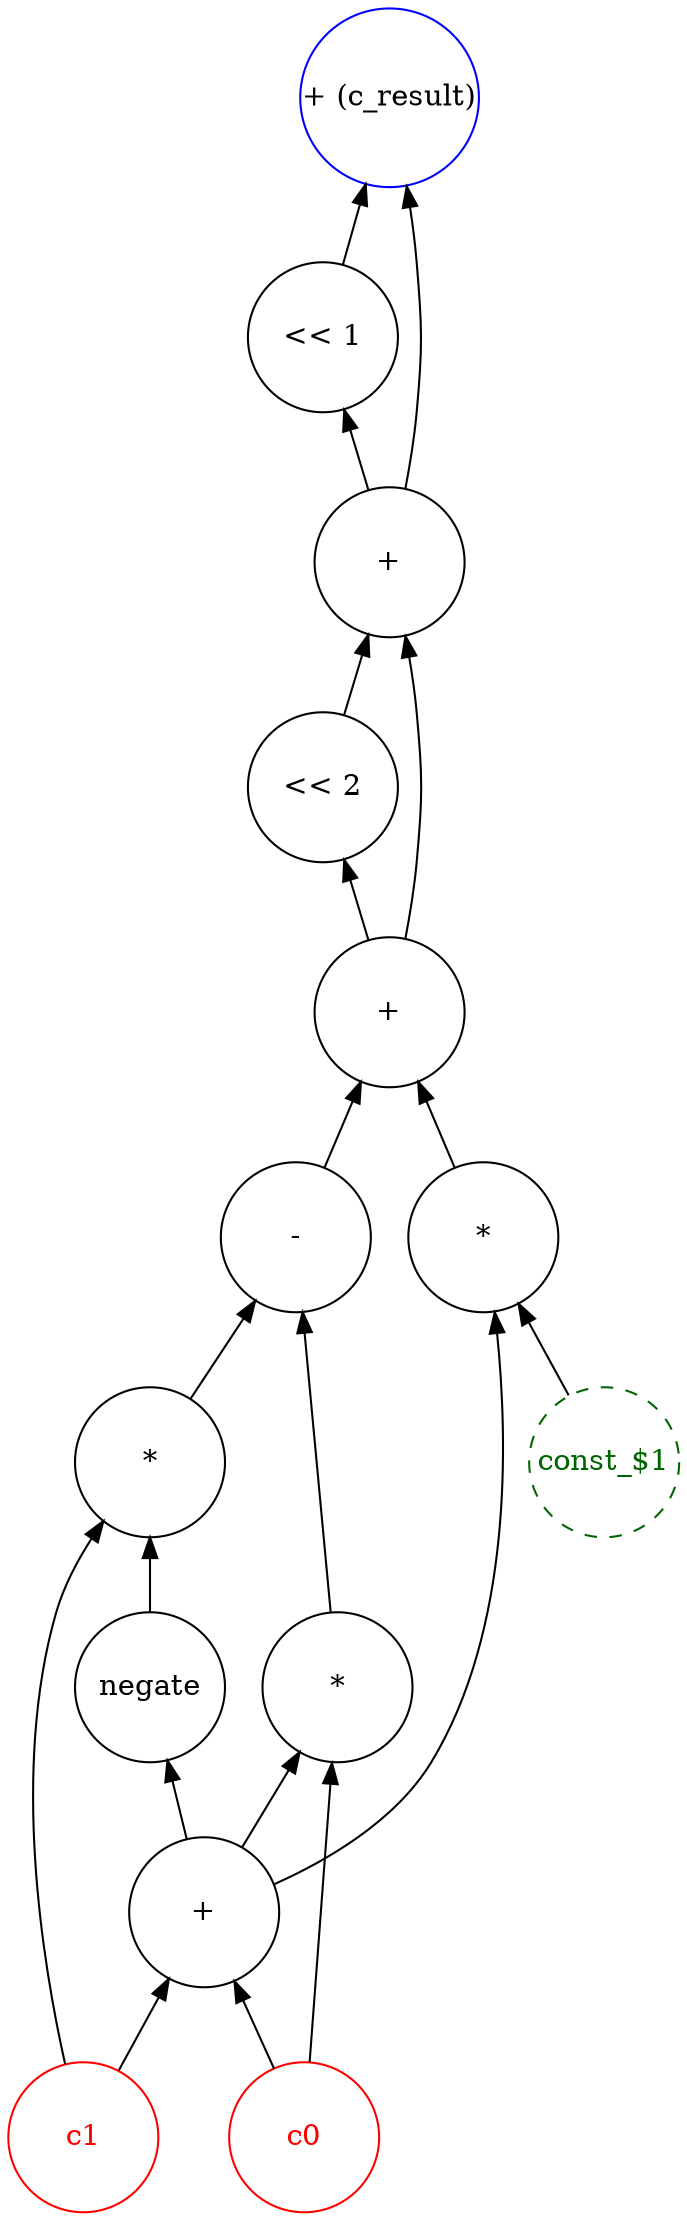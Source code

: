 digraph "hamming_distance" {
node [shape=circle width=1 margin=0]
edge [dir=back]
3 [label="c1" style=solid color=red fontcolor=red]
2 [label="c0" style=solid color=red fontcolor=red]
4 [label="+" style=solid color=black fontcolor=black]
4 -> 2
4 -> 3
5 [label="negate" style=solid color=black fontcolor=black]
5 -> 4
6 [label="*" style=solid color=black fontcolor=black]
6 -> 3
6 -> 5
7 [label="*" style=solid color=black fontcolor=black]
7 -> 2
7 -> 4
8 [label="-" style=solid color=black fontcolor=black]
8 -> 6
8 -> 7
1 [label="const_$1" style=dashed color=darkgreen fontcolor=darkgreen]
9 [label="*" style=solid color=black fontcolor=black]
9 -> 1
9 -> 4
10 [label="+" style=solid color=black fontcolor=black]
10 -> 8
10 -> 9
11 [label="<< 2" style=solid color=black fontcolor=black]
11 -> 10
12 [label="+" style=solid color=black fontcolor=black]
12 -> 10
12 -> 11
13 [label="<< 1" style=solid color=black fontcolor=black]
13 -> 12
14 [label="+ (c_result)" style=solid color=blue fontcolor=black]
14 -> 12
14 -> 13
}
